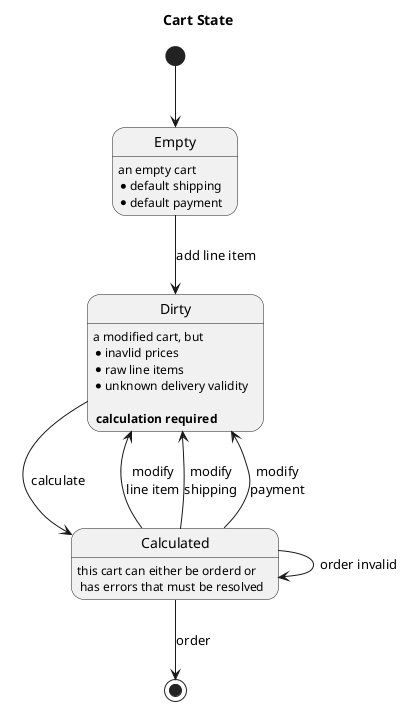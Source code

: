 @startuml

title Cart State

state "Empty" as empty : an empty cart\n*default shipping\n*default payment
state "Dirty" as dirty : a modified cart, but \n* inavlid prices\n*raw line items\n* unknown delivery validity\n\n **calculation required**
state "Calculated" as calculated : this cart can either be orderd or \n has errors that must be resolved

[*] --> empty
empty --> dirty : add line item
dirty --> calculated : calculate
calculated --> dirty : modify\nline item
calculated --> dirty : modify\nshipping
calculated --> dirty : modify\npayment
calculated --> [*] : order
calculated --> calculated : order invalid


@enduml
